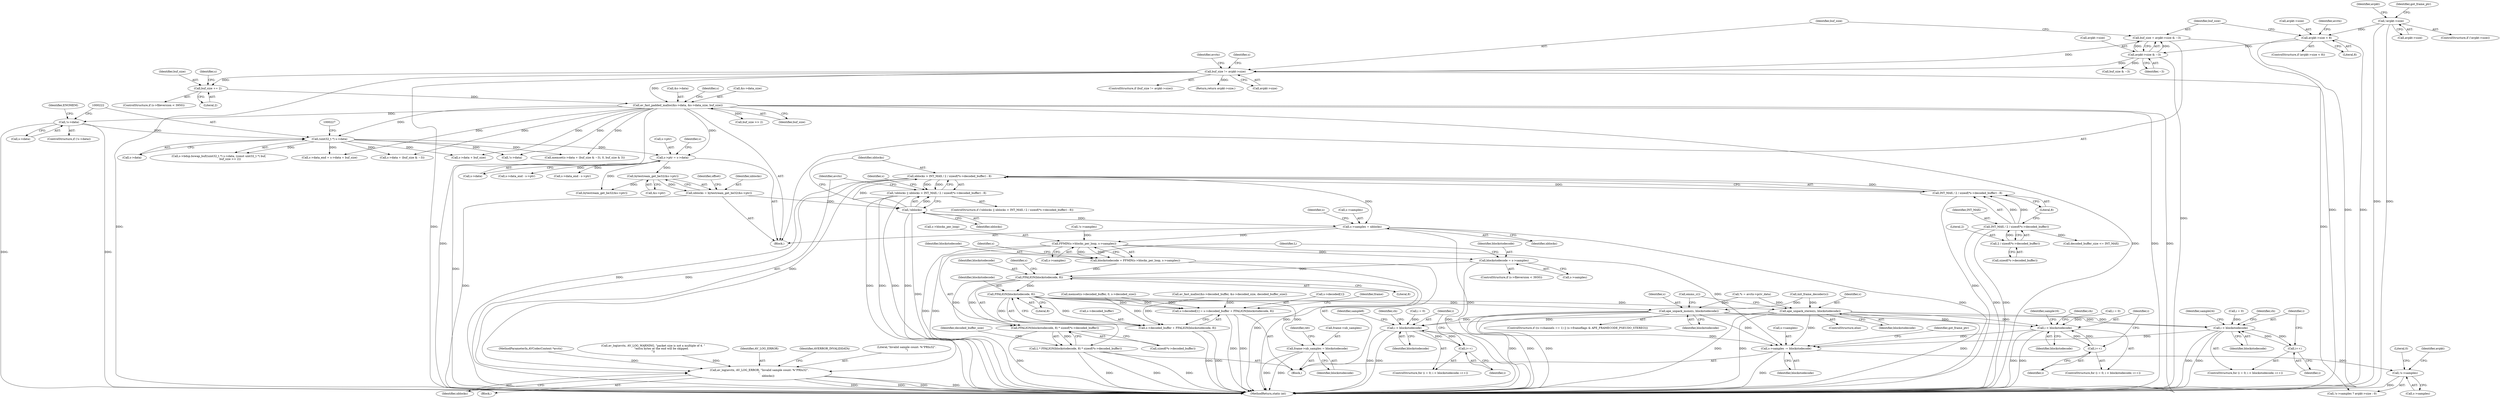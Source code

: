 digraph "0_FFmpeg_ba4beaf6149f7241c8bd85fe853318c2f6837ad0@API" {
"1000368" [label="(Call,nblocks > INT_MAX / 2 / sizeof(*s->decoded_buffer) - 8)"];
"1000366" [label="(Call,!nblocks)"];
"1000260" [label="(Call,nblocks = bytestream_get_be32(&s->ptr))"];
"1000262" [label="(Call,bytestream_get_be32(&s->ptr))"];
"1000244" [label="(Call,s->ptr = s->data)"];
"1000202" [label="(Call,av_fast_padded_malloc(&s->data, &s->data_size, buf_size))"];
"1000199" [label="(Call,buf_size += 2)"];
"1000183" [label="(Call,buf_size != avpkt->size)"];
"1000175" [label="(Call,buf_size = avpkt->size & ~3)"];
"1000177" [label="(Call,avpkt->size & ~3)"];
"1000163" [label="(Call,avpkt->size < 8)"];
"1000151" [label="(Call,!avpkt->size)"];
"1000221" [label="(Call,(uint32_t *) s->data)"];
"1000213" [label="(Call,!s->data)"];
"1000370" [label="(Call,INT_MAX / 2 / sizeof(*s->decoded_buffer) - 8)"];
"1000371" [label="(Call,INT_MAX / 2 / sizeof(*s->decoded_buffer))"];
"1000373" [label="(Call,2 / sizeof(*s->decoded_buffer))"];
"1000365" [label="(Call,!nblocks || nblocks > INT_MAX / 2 / sizeof(*s->decoded_buffer) - 8)"];
"1000382" [label="(Call,av_log(avctx, AV_LOG_ERROR, \"Invalid sample count: %\"PRIu32\".\n\",\n                    nblocks))"];
"1000401" [label="(Call,s->samples = nblocks)"];
"1000422" [label="(Call,FFMIN(s->blocks_per_loop, s->samples))"];
"1000420" [label="(Call,blockstodecode = FFMIN(s->blocks_per_loop, s->samples))"];
"1000443" [label="(Call,FFALIGN(blockstodecode, 8))"];
"1000442" [label="(Call,FFALIGN(blockstodecode, 8) * sizeof(*s->decoded_buffer))"];
"1000440" [label="(Call,L * FFALIGN(blockstodecode, 8) * sizeof(*s->decoded_buffer))"];
"1000500" [label="(Call,FFALIGN(blockstodecode, 8))"];
"1000490" [label="(Call,s->decoded[1] = s->decoded_buffer + FFALIGN(blockstodecode, 8))"];
"1000496" [label="(Call,s->decoded_buffer + FFALIGN(blockstodecode, 8))"];
"1000503" [label="(Call,frame->nb_samples = blockstodecode)"];
"1000536" [label="(Call,ape_unpack_mono(s, blockstodecode))"];
"1000591" [label="(Call,i < blockstodecode)"];
"1000594" [label="(Call,i++)"];
"1000700" [label="(Call,s->samples -= blockstodecode)"];
"1000711" [label="(Call,!s->samples)"];
"1000638" [label="(Call,i < blockstodecode)"];
"1000641" [label="(Call,i++)"];
"1000681" [label="(Call,i < blockstodecode)"];
"1000684" [label="(Call,i++)"];
"1000540" [label="(Call,ape_unpack_stereo(s, blockstodecode))"];
"1000435" [label="(Call,blockstodecode = s->samples)"];
"1000503" [label="(Call,frame->nb_samples = blockstodecode)"];
"1000369" [label="(Identifier,nblocks)"];
"1000371" [label="(Call,INT_MAX / 2 / sizeof(*s->decoded_buffer))"];
"1000219" [label="(Identifier,ENOMEM)"];
"1000710" [label="(Call,!s->samples ? avpkt->size : 0)"];
"1000707" [label="(Identifier,got_frame_ptr)"];
"1000202" [label="(Call,av_fast_padded_malloc(&s->data, &s->data_size, buf_size))"];
"1000538" [label="(Identifier,blockstodecode)"];
"1000420" [label="(Call,blockstodecode = FFMIN(s->blocks_per_loop, s->samples))"];
"1000261" [label="(Identifier,nblocks)"];
"1000200" [label="(Identifier,buf_size)"];
"1000712" [label="(Call,s->samples)"];
"1000164" [label="(Call,avpkt->size)"];
"1000524" [label="(ControlStructure,if ((s->channels == 1) || (s->frameflags & APE_FRAMECODE_PSEUDO_STEREO)))"];
"1000711" [label="(Call,!s->samples)"];
"1000432" [label="(Identifier,s)"];
"1000541" [label="(Identifier,s)"];
"1000445" [label="(Literal,8)"];
"1000537" [label="(Identifier,s)"];
"1000214" [label="(Call,s->data)"];
"1000640" [label="(Identifier,blockstodecode)"];
"1000642" [label="(Identifier,i)"];
"1000646" [label="(Identifier,sample16)"];
"1000220" [label="(Call,s->bdsp.bswap_buf((uint32_t *) s->data, (const uint32_t *) buf,\n                          buf_size >> 2))"];
"1000689" [label="(Identifier,sample24)"];
"1000685" [label="(Identifier,i)"];
"1000203" [label="(Call,&s->data)"];
"1000591" [label="(Call,i < blockstodecode)"];
"1000449" [label="(Identifier,s)"];
"1000588" [label="(Call,i = 0)"];
"1000176" [label="(Identifier,buf_size)"];
"1000599" [label="(Identifier,sample8)"];
"1000386" [label="(Identifier,nblocks)"];
"1000190" [label="(Identifier,avctx)"];
"1000587" [label="(ControlStructure,for (i = 0; i < blockstodecode; i++))"];
"1000638" [label="(Call,i < blockstodecode)"];
"1000146" [label="(Block,)"];
"1000507" [label="(Identifier,blockstodecode)"];
"1000268" [label="(Identifier,offset)"];
"1000473" [label="(Call,memset(s->decoded_buffer, 0, s->decoded_size))"];
"1000593" [label="(Identifier,blockstodecode)"];
"1000106" [label="(MethodParameterIn,AVCodecContext *avctx)"];
"1000536" [label="(Call,ape_unpack_mono(s, blockstodecode))"];
"1000189" [label="(Call,av_log(avctx, AV_LOG_WARNING, \"packet size is not a multiple of 4. \"\n                   \"extra bytes at the end will be skipped.\n\"))"];
"1000719" [label="(MethodReturn,static int)"];
"1000444" [label="(Identifier,blockstodecode)"];
"1000453" [label="(Identifier,decoded_buffer_size)"];
"1000511" [label="(Identifier,ret)"];
"1000441" [label="(Identifier,L)"];
"1000678" [label="(Call,i = 0)"];
"1000365" [label="(Call,!nblocks || nblocks > INT_MAX / 2 / sizeof(*s->decoded_buffer) - 8)"];
"1000623" [label="(Identifier,ch)"];
"1000634" [label="(ControlStructure,for (i = 0; i < blockstodecode; i++))"];
"1000421" [label="(Identifier,blockstodecode)"];
"1000152" [label="(Call,avpkt->size)"];
"1000383" [label="(Identifier,avctx)"];
"1000182" [label="(ControlStructure,if (buf_size != avpkt->size))"];
"1000384" [label="(Identifier,AV_LOG_ERROR)"];
"1000212" [label="(ControlStructure,if (!s->data))"];
"1000165" [label="(Identifier,avpkt)"];
"1000260" [label="(Call,nblocks = bytestream_get_be32(&s->ptr))"];
"1000435" [label="(Call,blockstodecode = s->samples)"];
"1000455" [label="(Call,av_fast_malloc(&s->decoded_buffer, &s->decoded_size, decoded_buffer_size))"];
"1000401" [label="(Call,s->samples = nblocks)"];
"1000416" [label="(Return,return avpkt->size;)"];
"1000505" [label="(Identifier,frame)"];
"1000215" [label="(Identifier,s)"];
"1000372" [label="(Identifier,INT_MAX)"];
"1000543" [label="(Call,emms_c())"];
"1000245" [label="(Call,s->ptr)"];
"1000684" [label="(Call,i++)"];
"1000162" [label="(ControlStructure,if (avpkt->size < 8))"];
"1000244" [label="(Call,s->ptr = s->data)"];
"1000422" [label="(Call,FFMIN(s->blocks_per_loop, s->samples))"];
"1000253" [label="(Identifier,s)"];
"1000175" [label="(Call,buf_size = avpkt->size & ~3)"];
"1000388" [label="(Identifier,AVERROR_INVALIDDATA)"];
"1000442" [label="(Call,FFALIGN(blockstodecode, 8) * sizeof(*s->decoded_buffer))"];
"1000446" [label="(Call,sizeof(*s->decoded_buffer))"];
"1000409" [label="(Identifier,s)"];
"1000381" [label="(Block,)"];
"1000262" [label="(Call,bytestream_get_be32(&s->ptr))"];
"1000229" [label="(Call,buf_size >> 2)"];
"1000151" [label="(Call,!avpkt->size)"];
"1000595" [label="(Identifier,i)"];
"1000716" [label="(Identifier,avpkt)"];
"1000177" [label="(Call,avpkt->size & ~3)"];
"1000248" [label="(Call,s->data)"];
"1000205" [label="(Identifier,s)"];
"1000594" [label="(Call,i++)"];
"1000370" [label="(Call,INT_MAX / 2 / sizeof(*s->decoded_buffer) - 8)"];
"1000366" [label="(Call,!nblocks)"];
"1000700" [label="(Call,s->samples -= blockstodecode)"];
"1000426" [label="(Call,s->samples)"];
"1000251" [label="(Call,s->data_end = s->data + buf_size)"];
"1000150" [label="(ControlStructure,if (!avpkt->size))"];
"1000682" [label="(Identifier,i)"];
"1000429" [label="(ControlStructure,if (s->fileversion < 3930))"];
"1000502" [label="(Literal,8)"];
"1000392" [label="(Identifier,s)"];
"1000201" [label="(Literal,2)"];
"1000368" [label="(Call,nblocks > INT_MAX / 2 / sizeof(*s->decoded_buffer) - 8)"];
"1000196" [label="(Identifier,s)"];
"1000540" [label="(Call,ape_unpack_stereo(s, blockstodecode))"];
"1000497" [label="(Call,s->decoded_buffer)"];
"1000375" [label="(Call,sizeof(*s->decoded_buffer))"];
"1000718" [label="(Literal,0)"];
"1000452" [label="(Call,decoded_buffer_size <= INT_MAX)"];
"1000255" [label="(Call,s->data + buf_size)"];
"1000184" [label="(Identifier,buf_size)"];
"1000440" [label="(Call,L * FFALIGN(blockstodecode, 8) * sizeof(*s->decoded_buffer))"];
"1000110" [label="(Block,)"];
"1000501" [label="(Identifier,blockstodecode)"];
"1000542" [label="(Identifier,blockstodecode)"];
"1000167" [label="(Literal,8)"];
"1000391" [label="(Call,init_frame_decoder(s))"];
"1000364" [label="(ControlStructure,if (!nblocks || nblocks > INT_MAX / 2 / sizeof(*s->decoded_buffer) - 8))"];
"1000269" [label="(Call,bytestream_get_be32(&s->ptr))"];
"1000385" [label="(Literal,\"Invalid sample count: %\"PRIu32\".\n\")"];
"1000232" [label="(Call,memset(s->data + (buf_size & ~3), 0, buf_size & 3))"];
"1000223" [label="(Call,s->data)"];
"1000641" [label="(Call,i++)"];
"1000158" [label="(Identifier,got_frame_ptr)"];
"1000233" [label="(Call,s->data + (buf_size & ~3))"];
"1000402" [label="(Call,s->samples)"];
"1000333" [label="(Call,s->data_end - s->ptr)"];
"1000199" [label="(Call,buf_size += 2)"];
"1000373" [label="(Call,2 / sizeof(*s->decoded_buffer))"];
"1000423" [label="(Call,s->blocks_per_loop)"];
"1000367" [label="(Identifier,nblocks)"];
"1000211" [label="(Identifier,buf_size)"];
"1000437" [label="(Call,s->samples)"];
"1000539" [label="(ControlStructure,else)"];
"1000374" [label="(Literal,2)"];
"1000263" [label="(Call,&s->ptr)"];
"1000178" [label="(Call,avpkt->size)"];
"1000207" [label="(Call,&s->data_size)"];
"1000443" [label="(Call,FFALIGN(blockstodecode, 8))"];
"1000299" [label="(Call,s->data_end - s->ptr)"];
"1000163" [label="(Call,avpkt->size < 8)"];
"1000491" [label="(Call,s->decoded[1])"];
"1000677" [label="(ControlStructure,for (i = 0; i < blockstodecode; i++))"];
"1000170" [label="(Identifier,avctx)"];
"1000592" [label="(Identifier,i)"];
"1000221" [label="(Call,(uint32_t *) s->data)"];
"1000142" [label="(Call,!s->samples)"];
"1000681" [label="(Call,i < blockstodecode)"];
"1000382" [label="(Call,av_log(avctx, AV_LOG_ERROR, \"Invalid sample count: %\"PRIu32\".\n\",\n                    nblocks))"];
"1000500" [label="(Call,FFALIGN(blockstodecode, 8))"];
"1000704" [label="(Identifier,blockstodecode)"];
"1000639" [label="(Identifier,i)"];
"1000183" [label="(Call,buf_size != avpkt->size)"];
"1000380" [label="(Literal,8)"];
"1000490" [label="(Call,s->decoded[1] = s->decoded_buffer + FFALIGN(blockstodecode, 8))"];
"1000237" [label="(Call,buf_size & ~3)"];
"1000407" [label="(Call,!s->data)"];
"1000213" [label="(Call,!s->data)"];
"1000181" [label="(Identifier,~3)"];
"1000683" [label="(Identifier,blockstodecode)"];
"1000666" [label="(Identifier,ch)"];
"1000185" [label="(Call,avpkt->size)"];
"1000701" [label="(Call,s->samples)"];
"1000504" [label="(Call,frame->nb_samples)"];
"1000405" [label="(Identifier,nblocks)"];
"1000122" [label="(Call,*s = avctx->priv_data)"];
"1000576" [label="(Identifier,ch)"];
"1000635" [label="(Call,i = 0)"];
"1000193" [label="(ControlStructure,if (s->fileversion < 3950))"];
"1000496" [label="(Call,s->decoded_buffer + FFALIGN(blockstodecode, 8))"];
"1000436" [label="(Identifier,blockstodecode)"];
"1000368" -> "1000365"  [label="AST: "];
"1000368" -> "1000370"  [label="CFG: "];
"1000369" -> "1000368"  [label="AST: "];
"1000370" -> "1000368"  [label="AST: "];
"1000365" -> "1000368"  [label="CFG: "];
"1000368" -> "1000719"  [label="DDG: "];
"1000368" -> "1000719"  [label="DDG: "];
"1000368" -> "1000365"  [label="DDG: "];
"1000368" -> "1000365"  [label="DDG: "];
"1000366" -> "1000368"  [label="DDG: "];
"1000370" -> "1000368"  [label="DDG: "];
"1000370" -> "1000368"  [label="DDG: "];
"1000368" -> "1000382"  [label="DDG: "];
"1000368" -> "1000401"  [label="DDG: "];
"1000366" -> "1000365"  [label="AST: "];
"1000366" -> "1000367"  [label="CFG: "];
"1000367" -> "1000366"  [label="AST: "];
"1000369" -> "1000366"  [label="CFG: "];
"1000365" -> "1000366"  [label="CFG: "];
"1000366" -> "1000719"  [label="DDG: "];
"1000366" -> "1000365"  [label="DDG: "];
"1000260" -> "1000366"  [label="DDG: "];
"1000366" -> "1000382"  [label="DDG: "];
"1000366" -> "1000401"  [label="DDG: "];
"1000260" -> "1000146"  [label="AST: "];
"1000260" -> "1000262"  [label="CFG: "];
"1000261" -> "1000260"  [label="AST: "];
"1000262" -> "1000260"  [label="AST: "];
"1000268" -> "1000260"  [label="CFG: "];
"1000260" -> "1000719"  [label="DDG: "];
"1000262" -> "1000260"  [label="DDG: "];
"1000262" -> "1000263"  [label="CFG: "];
"1000263" -> "1000262"  [label="AST: "];
"1000244" -> "1000262"  [label="DDG: "];
"1000262" -> "1000269"  [label="DDG: "];
"1000244" -> "1000146"  [label="AST: "];
"1000244" -> "1000248"  [label="CFG: "];
"1000245" -> "1000244"  [label="AST: "];
"1000248" -> "1000244"  [label="AST: "];
"1000253" -> "1000244"  [label="CFG: "];
"1000244" -> "1000719"  [label="DDG: "];
"1000202" -> "1000244"  [label="DDG: "];
"1000221" -> "1000244"  [label="DDG: "];
"1000244" -> "1000269"  [label="DDG: "];
"1000244" -> "1000299"  [label="DDG: "];
"1000244" -> "1000333"  [label="DDG: "];
"1000202" -> "1000146"  [label="AST: "];
"1000202" -> "1000211"  [label="CFG: "];
"1000203" -> "1000202"  [label="AST: "];
"1000207" -> "1000202"  [label="AST: "];
"1000211" -> "1000202"  [label="AST: "];
"1000215" -> "1000202"  [label="CFG: "];
"1000202" -> "1000719"  [label="DDG: "];
"1000202" -> "1000719"  [label="DDG: "];
"1000202" -> "1000719"  [label="DDG: "];
"1000202" -> "1000719"  [label="DDG: "];
"1000199" -> "1000202"  [label="DDG: "];
"1000183" -> "1000202"  [label="DDG: "];
"1000202" -> "1000213"  [label="DDG: "];
"1000202" -> "1000221"  [label="DDG: "];
"1000202" -> "1000229"  [label="DDG: "];
"1000202" -> "1000232"  [label="DDG: "];
"1000202" -> "1000233"  [label="DDG: "];
"1000202" -> "1000251"  [label="DDG: "];
"1000202" -> "1000255"  [label="DDG: "];
"1000202" -> "1000407"  [label="DDG: "];
"1000199" -> "1000193"  [label="AST: "];
"1000199" -> "1000201"  [label="CFG: "];
"1000200" -> "1000199"  [label="AST: "];
"1000201" -> "1000199"  [label="AST: "];
"1000205" -> "1000199"  [label="CFG: "];
"1000183" -> "1000199"  [label="DDG: "];
"1000183" -> "1000182"  [label="AST: "];
"1000183" -> "1000185"  [label="CFG: "];
"1000184" -> "1000183"  [label="AST: "];
"1000185" -> "1000183"  [label="AST: "];
"1000190" -> "1000183"  [label="CFG: "];
"1000196" -> "1000183"  [label="CFG: "];
"1000183" -> "1000719"  [label="DDG: "];
"1000183" -> "1000719"  [label="DDG: "];
"1000175" -> "1000183"  [label="DDG: "];
"1000177" -> "1000183"  [label="DDG: "];
"1000183" -> "1000416"  [label="DDG: "];
"1000183" -> "1000710"  [label="DDG: "];
"1000175" -> "1000146"  [label="AST: "];
"1000175" -> "1000177"  [label="CFG: "];
"1000176" -> "1000175"  [label="AST: "];
"1000177" -> "1000175"  [label="AST: "];
"1000184" -> "1000175"  [label="CFG: "];
"1000175" -> "1000719"  [label="DDG: "];
"1000177" -> "1000175"  [label="DDG: "];
"1000177" -> "1000175"  [label="DDG: "];
"1000177" -> "1000181"  [label="CFG: "];
"1000178" -> "1000177"  [label="AST: "];
"1000181" -> "1000177"  [label="AST: "];
"1000177" -> "1000719"  [label="DDG: "];
"1000163" -> "1000177"  [label="DDG: "];
"1000177" -> "1000237"  [label="DDG: "];
"1000163" -> "1000162"  [label="AST: "];
"1000163" -> "1000167"  [label="CFG: "];
"1000164" -> "1000163"  [label="AST: "];
"1000167" -> "1000163"  [label="AST: "];
"1000170" -> "1000163"  [label="CFG: "];
"1000176" -> "1000163"  [label="CFG: "];
"1000163" -> "1000719"  [label="DDG: "];
"1000163" -> "1000719"  [label="DDG: "];
"1000151" -> "1000163"  [label="DDG: "];
"1000151" -> "1000150"  [label="AST: "];
"1000151" -> "1000152"  [label="CFG: "];
"1000152" -> "1000151"  [label="AST: "];
"1000158" -> "1000151"  [label="CFG: "];
"1000165" -> "1000151"  [label="CFG: "];
"1000151" -> "1000719"  [label="DDG: "];
"1000151" -> "1000719"  [label="DDG: "];
"1000221" -> "1000220"  [label="AST: "];
"1000221" -> "1000223"  [label="CFG: "];
"1000222" -> "1000221"  [label="AST: "];
"1000223" -> "1000221"  [label="AST: "];
"1000227" -> "1000221"  [label="CFG: "];
"1000221" -> "1000220"  [label="DDG: "];
"1000213" -> "1000221"  [label="DDG: "];
"1000221" -> "1000232"  [label="DDG: "];
"1000221" -> "1000233"  [label="DDG: "];
"1000221" -> "1000251"  [label="DDG: "];
"1000221" -> "1000255"  [label="DDG: "];
"1000221" -> "1000407"  [label="DDG: "];
"1000213" -> "1000212"  [label="AST: "];
"1000213" -> "1000214"  [label="CFG: "];
"1000214" -> "1000213"  [label="AST: "];
"1000219" -> "1000213"  [label="CFG: "];
"1000222" -> "1000213"  [label="CFG: "];
"1000213" -> "1000719"  [label="DDG: "];
"1000213" -> "1000719"  [label="DDG: "];
"1000370" -> "1000380"  [label="CFG: "];
"1000371" -> "1000370"  [label="AST: "];
"1000380" -> "1000370"  [label="AST: "];
"1000370" -> "1000719"  [label="DDG: "];
"1000371" -> "1000370"  [label="DDG: "];
"1000371" -> "1000370"  [label="DDG: "];
"1000371" -> "1000373"  [label="CFG: "];
"1000372" -> "1000371"  [label="AST: "];
"1000373" -> "1000371"  [label="AST: "];
"1000380" -> "1000371"  [label="CFG: "];
"1000371" -> "1000719"  [label="DDG: "];
"1000371" -> "1000719"  [label="DDG: "];
"1000373" -> "1000371"  [label="DDG: "];
"1000371" -> "1000452"  [label="DDG: "];
"1000373" -> "1000375"  [label="CFG: "];
"1000374" -> "1000373"  [label="AST: "];
"1000375" -> "1000373"  [label="AST: "];
"1000365" -> "1000364"  [label="AST: "];
"1000383" -> "1000365"  [label="CFG: "];
"1000392" -> "1000365"  [label="CFG: "];
"1000365" -> "1000719"  [label="DDG: "];
"1000365" -> "1000719"  [label="DDG: "];
"1000365" -> "1000719"  [label="DDG: "];
"1000382" -> "1000381"  [label="AST: "];
"1000382" -> "1000386"  [label="CFG: "];
"1000383" -> "1000382"  [label="AST: "];
"1000384" -> "1000382"  [label="AST: "];
"1000385" -> "1000382"  [label="AST: "];
"1000386" -> "1000382"  [label="AST: "];
"1000388" -> "1000382"  [label="CFG: "];
"1000382" -> "1000719"  [label="DDG: "];
"1000382" -> "1000719"  [label="DDG: "];
"1000382" -> "1000719"  [label="DDG: "];
"1000382" -> "1000719"  [label="DDG: "];
"1000189" -> "1000382"  [label="DDG: "];
"1000106" -> "1000382"  [label="DDG: "];
"1000401" -> "1000146"  [label="AST: "];
"1000401" -> "1000405"  [label="CFG: "];
"1000402" -> "1000401"  [label="AST: "];
"1000405" -> "1000401"  [label="AST: "];
"1000409" -> "1000401"  [label="CFG: "];
"1000401" -> "1000719"  [label="DDG: "];
"1000401" -> "1000719"  [label="DDG: "];
"1000401" -> "1000422"  [label="DDG: "];
"1000422" -> "1000420"  [label="AST: "];
"1000422" -> "1000426"  [label="CFG: "];
"1000423" -> "1000422"  [label="AST: "];
"1000426" -> "1000422"  [label="AST: "];
"1000420" -> "1000422"  [label="CFG: "];
"1000422" -> "1000719"  [label="DDG: "];
"1000422" -> "1000719"  [label="DDG: "];
"1000422" -> "1000420"  [label="DDG: "];
"1000422" -> "1000420"  [label="DDG: "];
"1000142" -> "1000422"  [label="DDG: "];
"1000422" -> "1000435"  [label="DDG: "];
"1000422" -> "1000700"  [label="DDG: "];
"1000420" -> "1000110"  [label="AST: "];
"1000421" -> "1000420"  [label="AST: "];
"1000432" -> "1000420"  [label="CFG: "];
"1000420" -> "1000719"  [label="DDG: "];
"1000420" -> "1000443"  [label="DDG: "];
"1000443" -> "1000442"  [label="AST: "];
"1000443" -> "1000445"  [label="CFG: "];
"1000444" -> "1000443"  [label="AST: "];
"1000445" -> "1000443"  [label="AST: "];
"1000449" -> "1000443"  [label="CFG: "];
"1000443" -> "1000719"  [label="DDG: "];
"1000443" -> "1000442"  [label="DDG: "];
"1000443" -> "1000442"  [label="DDG: "];
"1000435" -> "1000443"  [label="DDG: "];
"1000443" -> "1000500"  [label="DDG: "];
"1000442" -> "1000440"  [label="AST: "];
"1000442" -> "1000446"  [label="CFG: "];
"1000446" -> "1000442"  [label="AST: "];
"1000440" -> "1000442"  [label="CFG: "];
"1000442" -> "1000719"  [label="DDG: "];
"1000442" -> "1000440"  [label="DDG: "];
"1000440" -> "1000110"  [label="AST: "];
"1000441" -> "1000440"  [label="AST: "];
"1000453" -> "1000440"  [label="CFG: "];
"1000440" -> "1000719"  [label="DDG: "];
"1000440" -> "1000719"  [label="DDG: "];
"1000440" -> "1000719"  [label="DDG: "];
"1000500" -> "1000496"  [label="AST: "];
"1000500" -> "1000502"  [label="CFG: "];
"1000501" -> "1000500"  [label="AST: "];
"1000502" -> "1000500"  [label="AST: "];
"1000496" -> "1000500"  [label="CFG: "];
"1000500" -> "1000490"  [label="DDG: "];
"1000500" -> "1000490"  [label="DDG: "];
"1000500" -> "1000496"  [label="DDG: "];
"1000500" -> "1000496"  [label="DDG: "];
"1000500" -> "1000503"  [label="DDG: "];
"1000500" -> "1000536"  [label="DDG: "];
"1000500" -> "1000540"  [label="DDG: "];
"1000490" -> "1000110"  [label="AST: "];
"1000490" -> "1000496"  [label="CFG: "];
"1000491" -> "1000490"  [label="AST: "];
"1000496" -> "1000490"  [label="AST: "];
"1000505" -> "1000490"  [label="CFG: "];
"1000490" -> "1000719"  [label="DDG: "];
"1000490" -> "1000719"  [label="DDG: "];
"1000455" -> "1000490"  [label="DDG: "];
"1000473" -> "1000490"  [label="DDG: "];
"1000497" -> "1000496"  [label="AST: "];
"1000496" -> "1000719"  [label="DDG: "];
"1000496" -> "1000719"  [label="DDG: "];
"1000455" -> "1000496"  [label="DDG: "];
"1000473" -> "1000496"  [label="DDG: "];
"1000503" -> "1000110"  [label="AST: "];
"1000503" -> "1000507"  [label="CFG: "];
"1000504" -> "1000503"  [label="AST: "];
"1000507" -> "1000503"  [label="AST: "];
"1000511" -> "1000503"  [label="CFG: "];
"1000503" -> "1000719"  [label="DDG: "];
"1000503" -> "1000719"  [label="DDG: "];
"1000536" -> "1000524"  [label="AST: "];
"1000536" -> "1000538"  [label="CFG: "];
"1000537" -> "1000536"  [label="AST: "];
"1000538" -> "1000536"  [label="AST: "];
"1000543" -> "1000536"  [label="CFG: "];
"1000536" -> "1000719"  [label="DDG: "];
"1000536" -> "1000719"  [label="DDG: "];
"1000536" -> "1000719"  [label="DDG: "];
"1000391" -> "1000536"  [label="DDG: "];
"1000122" -> "1000536"  [label="DDG: "];
"1000536" -> "1000591"  [label="DDG: "];
"1000536" -> "1000638"  [label="DDG: "];
"1000536" -> "1000681"  [label="DDG: "];
"1000536" -> "1000700"  [label="DDG: "];
"1000591" -> "1000587"  [label="AST: "];
"1000591" -> "1000593"  [label="CFG: "];
"1000592" -> "1000591"  [label="AST: "];
"1000593" -> "1000591"  [label="AST: "];
"1000599" -> "1000591"  [label="CFG: "];
"1000576" -> "1000591"  [label="CFG: "];
"1000591" -> "1000719"  [label="DDG: "];
"1000591" -> "1000719"  [label="DDG: "];
"1000588" -> "1000591"  [label="DDG: "];
"1000594" -> "1000591"  [label="DDG: "];
"1000540" -> "1000591"  [label="DDG: "];
"1000591" -> "1000594"  [label="DDG: "];
"1000591" -> "1000700"  [label="DDG: "];
"1000594" -> "1000587"  [label="AST: "];
"1000594" -> "1000595"  [label="CFG: "];
"1000595" -> "1000594"  [label="AST: "];
"1000592" -> "1000594"  [label="CFG: "];
"1000700" -> "1000110"  [label="AST: "];
"1000700" -> "1000704"  [label="CFG: "];
"1000701" -> "1000700"  [label="AST: "];
"1000704" -> "1000700"  [label="AST: "];
"1000707" -> "1000700"  [label="CFG: "];
"1000700" -> "1000719"  [label="DDG: "];
"1000638" -> "1000700"  [label="DDG: "];
"1000681" -> "1000700"  [label="DDG: "];
"1000540" -> "1000700"  [label="DDG: "];
"1000700" -> "1000711"  [label="DDG: "];
"1000711" -> "1000710"  [label="AST: "];
"1000711" -> "1000712"  [label="CFG: "];
"1000712" -> "1000711"  [label="AST: "];
"1000716" -> "1000711"  [label="CFG: "];
"1000718" -> "1000711"  [label="CFG: "];
"1000711" -> "1000719"  [label="DDG: "];
"1000638" -> "1000634"  [label="AST: "];
"1000638" -> "1000640"  [label="CFG: "];
"1000639" -> "1000638"  [label="AST: "];
"1000640" -> "1000638"  [label="AST: "];
"1000646" -> "1000638"  [label="CFG: "];
"1000623" -> "1000638"  [label="CFG: "];
"1000638" -> "1000719"  [label="DDG: "];
"1000638" -> "1000719"  [label="DDG: "];
"1000635" -> "1000638"  [label="DDG: "];
"1000641" -> "1000638"  [label="DDG: "];
"1000540" -> "1000638"  [label="DDG: "];
"1000638" -> "1000641"  [label="DDG: "];
"1000641" -> "1000634"  [label="AST: "];
"1000641" -> "1000642"  [label="CFG: "];
"1000642" -> "1000641"  [label="AST: "];
"1000639" -> "1000641"  [label="CFG: "];
"1000681" -> "1000677"  [label="AST: "];
"1000681" -> "1000683"  [label="CFG: "];
"1000682" -> "1000681"  [label="AST: "];
"1000683" -> "1000681"  [label="AST: "];
"1000689" -> "1000681"  [label="CFG: "];
"1000666" -> "1000681"  [label="CFG: "];
"1000681" -> "1000719"  [label="DDG: "];
"1000681" -> "1000719"  [label="DDG: "];
"1000684" -> "1000681"  [label="DDG: "];
"1000678" -> "1000681"  [label="DDG: "];
"1000540" -> "1000681"  [label="DDG: "];
"1000681" -> "1000684"  [label="DDG: "];
"1000684" -> "1000677"  [label="AST: "];
"1000684" -> "1000685"  [label="CFG: "];
"1000685" -> "1000684"  [label="AST: "];
"1000682" -> "1000684"  [label="CFG: "];
"1000540" -> "1000539"  [label="AST: "];
"1000540" -> "1000542"  [label="CFG: "];
"1000541" -> "1000540"  [label="AST: "];
"1000542" -> "1000540"  [label="AST: "];
"1000543" -> "1000540"  [label="CFG: "];
"1000540" -> "1000719"  [label="DDG: "];
"1000540" -> "1000719"  [label="DDG: "];
"1000540" -> "1000719"  [label="DDG: "];
"1000391" -> "1000540"  [label="DDG: "];
"1000122" -> "1000540"  [label="DDG: "];
"1000435" -> "1000429"  [label="AST: "];
"1000435" -> "1000437"  [label="CFG: "];
"1000436" -> "1000435"  [label="AST: "];
"1000437" -> "1000435"  [label="AST: "];
"1000441" -> "1000435"  [label="CFG: "];
"1000435" -> "1000719"  [label="DDG: "];
}
